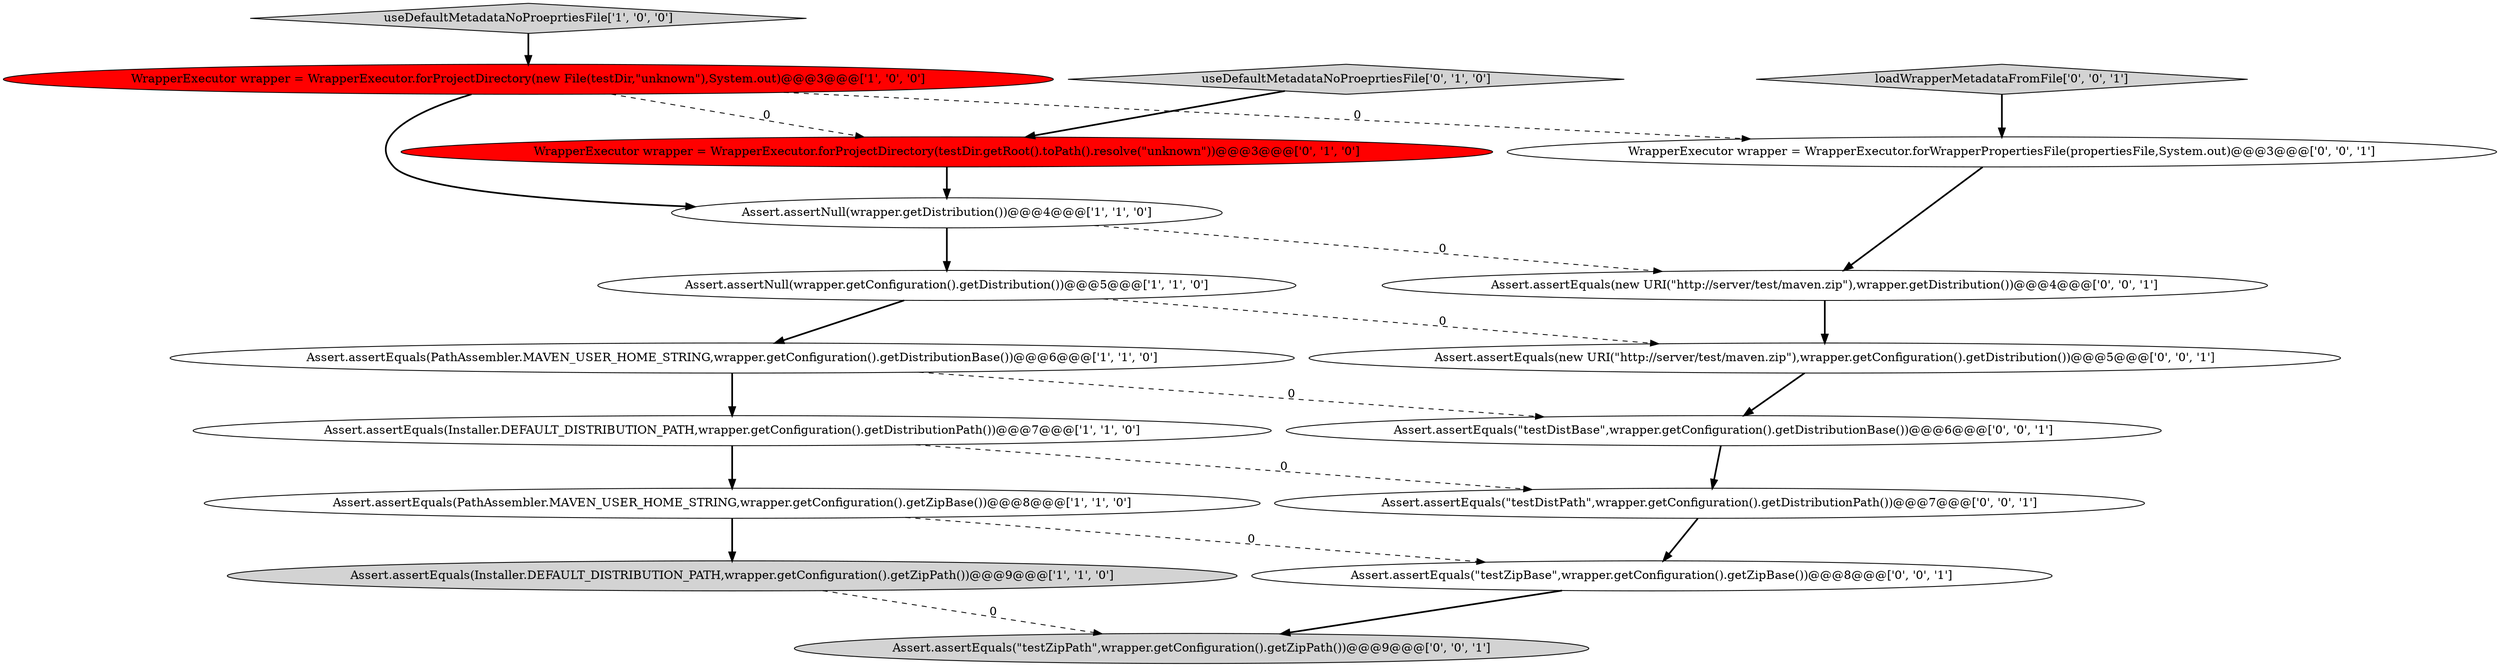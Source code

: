 digraph {
6 [style = filled, label = "Assert.assertEquals(PathAssembler.MAVEN_USER_HOME_STRING,wrapper.getConfiguration().getDistributionBase())@@@6@@@['1', '1', '0']", fillcolor = white, shape = ellipse image = "AAA0AAABBB1BBB"];
11 [style = filled, label = "Assert.assertEquals(\"testDistPath\",wrapper.getConfiguration().getDistributionPath())@@@7@@@['0', '0', '1']", fillcolor = white, shape = ellipse image = "AAA0AAABBB3BBB"];
16 [style = filled, label = "Assert.assertEquals(\"testZipPath\",wrapper.getConfiguration().getZipPath())@@@9@@@['0', '0', '1']", fillcolor = lightgray, shape = ellipse image = "AAA0AAABBB3BBB"];
17 [style = filled, label = "WrapperExecutor wrapper = WrapperExecutor.forWrapperPropertiesFile(propertiesFile,System.out)@@@3@@@['0', '0', '1']", fillcolor = white, shape = ellipse image = "AAA0AAABBB3BBB"];
7 [style = filled, label = "Assert.assertEquals(Installer.DEFAULT_DISTRIBUTION_PATH,wrapper.getConfiguration().getZipPath())@@@9@@@['1', '1', '0']", fillcolor = lightgray, shape = ellipse image = "AAA0AAABBB1BBB"];
14 [style = filled, label = "Assert.assertEquals(new URI(\"http://server/test/maven.zip\"),wrapper.getConfiguration().getDistribution())@@@5@@@['0', '0', '1']", fillcolor = white, shape = ellipse image = "AAA0AAABBB3BBB"];
15 [style = filled, label = "Assert.assertEquals(\"testDistBase\",wrapper.getConfiguration().getDistributionBase())@@@6@@@['0', '0', '1']", fillcolor = white, shape = ellipse image = "AAA0AAABBB3BBB"];
5 [style = filled, label = "Assert.assertNull(wrapper.getDistribution())@@@4@@@['1', '1', '0']", fillcolor = white, shape = ellipse image = "AAA0AAABBB1BBB"];
4 [style = filled, label = "useDefaultMetadataNoProeprtiesFile['1', '0', '0']", fillcolor = lightgray, shape = diamond image = "AAA0AAABBB1BBB"];
3 [style = filled, label = "Assert.assertEquals(Installer.DEFAULT_DISTRIBUTION_PATH,wrapper.getConfiguration().getDistributionPath())@@@7@@@['1', '1', '0']", fillcolor = white, shape = ellipse image = "AAA0AAABBB1BBB"];
10 [style = filled, label = "Assert.assertEquals(\"testZipBase\",wrapper.getConfiguration().getZipBase())@@@8@@@['0', '0', '1']", fillcolor = white, shape = ellipse image = "AAA0AAABBB3BBB"];
1 [style = filled, label = "WrapperExecutor wrapper = WrapperExecutor.forProjectDirectory(new File(testDir,\"unknown\"),System.out)@@@3@@@['1', '0', '0']", fillcolor = red, shape = ellipse image = "AAA1AAABBB1BBB"];
8 [style = filled, label = "WrapperExecutor wrapper = WrapperExecutor.forProjectDirectory(testDir.getRoot().toPath().resolve(\"unknown\"))@@@3@@@['0', '1', '0']", fillcolor = red, shape = ellipse image = "AAA1AAABBB2BBB"];
9 [style = filled, label = "useDefaultMetadataNoProeprtiesFile['0', '1', '0']", fillcolor = lightgray, shape = diamond image = "AAA0AAABBB2BBB"];
12 [style = filled, label = "loadWrapperMetadataFromFile['0', '0', '1']", fillcolor = lightgray, shape = diamond image = "AAA0AAABBB3BBB"];
13 [style = filled, label = "Assert.assertEquals(new URI(\"http://server/test/maven.zip\"),wrapper.getDistribution())@@@4@@@['0', '0', '1']", fillcolor = white, shape = ellipse image = "AAA0AAABBB3BBB"];
0 [style = filled, label = "Assert.assertEquals(PathAssembler.MAVEN_USER_HOME_STRING,wrapper.getConfiguration().getZipBase())@@@8@@@['1', '1', '0']", fillcolor = white, shape = ellipse image = "AAA0AAABBB1BBB"];
2 [style = filled, label = "Assert.assertNull(wrapper.getConfiguration().getDistribution())@@@5@@@['1', '1', '0']", fillcolor = white, shape = ellipse image = "AAA0AAABBB1BBB"];
1->5 [style = bold, label=""];
5->13 [style = dashed, label="0"];
6->3 [style = bold, label=""];
2->6 [style = bold, label=""];
7->16 [style = dashed, label="0"];
12->17 [style = bold, label=""];
9->8 [style = bold, label=""];
0->10 [style = dashed, label="0"];
3->0 [style = bold, label=""];
0->7 [style = bold, label=""];
5->2 [style = bold, label=""];
1->17 [style = dashed, label="0"];
15->11 [style = bold, label=""];
8->5 [style = bold, label=""];
10->16 [style = bold, label=""];
2->14 [style = dashed, label="0"];
6->15 [style = dashed, label="0"];
11->10 [style = bold, label=""];
1->8 [style = dashed, label="0"];
14->15 [style = bold, label=""];
4->1 [style = bold, label=""];
17->13 [style = bold, label=""];
13->14 [style = bold, label=""];
3->11 [style = dashed, label="0"];
}
